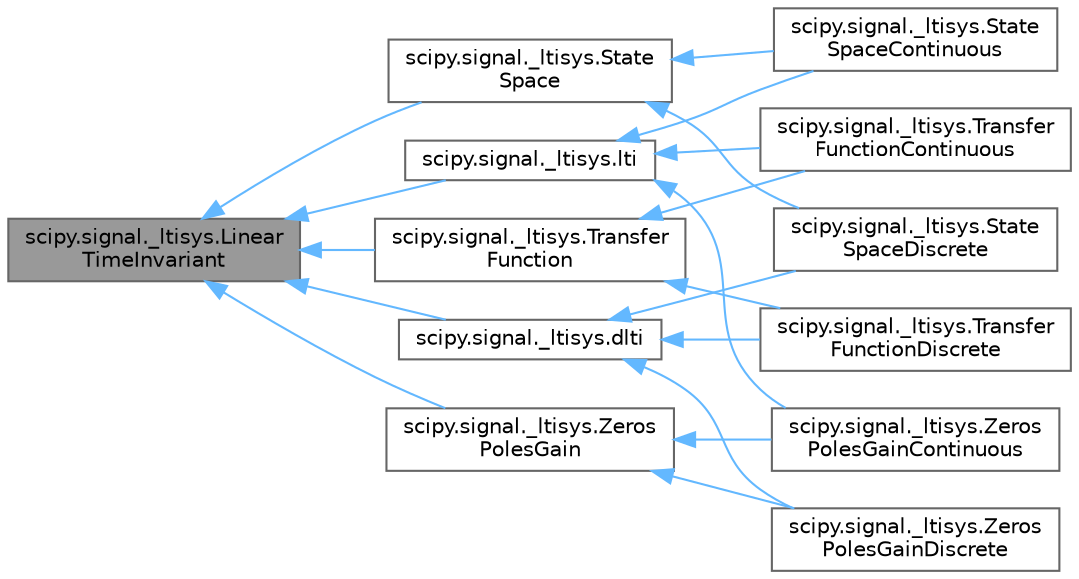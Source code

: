 digraph "scipy.signal._ltisys.LinearTimeInvariant"
{
 // LATEX_PDF_SIZE
  bgcolor="transparent";
  edge [fontname=Helvetica,fontsize=10,labelfontname=Helvetica,labelfontsize=10];
  node [fontname=Helvetica,fontsize=10,shape=box,height=0.2,width=0.4];
  rankdir="LR";
  Node1 [id="Node000001",label="scipy.signal._ltisys.Linear\lTimeInvariant",height=0.2,width=0.4,color="gray40", fillcolor="grey60", style="filled", fontcolor="black",tooltip=" "];
  Node1 -> Node2 [id="edge18_Node000001_Node000002",dir="back",color="steelblue1",style="solid",tooltip=" "];
  Node2 [id="Node000002",label="scipy.signal._ltisys.State\lSpace",height=0.2,width=0.4,color="gray40", fillcolor="white", style="filled",URL="$d8/d40/classscipy_1_1signal_1_1__ltisys_1_1StateSpace.html",tooltip=" "];
  Node2 -> Node3 [id="edge19_Node000002_Node000003",dir="back",color="steelblue1",style="solid",tooltip=" "];
  Node3 [id="Node000003",label="scipy.signal._ltisys.State\lSpaceContinuous",height=0.2,width=0.4,color="gray40", fillcolor="white", style="filled",URL="$de/d69/classscipy_1_1signal_1_1__ltisys_1_1StateSpaceContinuous.html",tooltip=" "];
  Node2 -> Node4 [id="edge20_Node000002_Node000004",dir="back",color="steelblue1",style="solid",tooltip=" "];
  Node4 [id="Node000004",label="scipy.signal._ltisys.State\lSpaceDiscrete",height=0.2,width=0.4,color="gray40", fillcolor="white", style="filled",URL="$df/db3/classscipy_1_1signal_1_1__ltisys_1_1StateSpaceDiscrete.html",tooltip=" "];
  Node1 -> Node5 [id="edge21_Node000001_Node000005",dir="back",color="steelblue1",style="solid",tooltip=" "];
  Node5 [id="Node000005",label="scipy.signal._ltisys.Transfer\lFunction",height=0.2,width=0.4,color="gray40", fillcolor="white", style="filled",URL="$d3/d13/classscipy_1_1signal_1_1__ltisys_1_1TransferFunction.html",tooltip=" "];
  Node5 -> Node6 [id="edge22_Node000005_Node000006",dir="back",color="steelblue1",style="solid",tooltip=" "];
  Node6 [id="Node000006",label="scipy.signal._ltisys.Transfer\lFunctionContinuous",height=0.2,width=0.4,color="gray40", fillcolor="white", style="filled",URL="$dd/d20/classscipy_1_1signal_1_1__ltisys_1_1TransferFunctionContinuous.html",tooltip=" "];
  Node5 -> Node7 [id="edge23_Node000005_Node000007",dir="back",color="steelblue1",style="solid",tooltip=" "];
  Node7 [id="Node000007",label="scipy.signal._ltisys.Transfer\lFunctionDiscrete",height=0.2,width=0.4,color="gray40", fillcolor="white", style="filled",URL="$d5/dbc/classscipy_1_1signal_1_1__ltisys_1_1TransferFunctionDiscrete.html",tooltip=" "];
  Node1 -> Node8 [id="edge24_Node000001_Node000008",dir="back",color="steelblue1",style="solid",tooltip=" "];
  Node8 [id="Node000008",label="scipy.signal._ltisys.Zeros\lPolesGain",height=0.2,width=0.4,color="gray40", fillcolor="white", style="filled",URL="$de/daf/classscipy_1_1signal_1_1__ltisys_1_1ZerosPolesGain.html",tooltip=" "];
  Node8 -> Node9 [id="edge25_Node000008_Node000009",dir="back",color="steelblue1",style="solid",tooltip=" "];
  Node9 [id="Node000009",label="scipy.signal._ltisys.Zeros\lPolesGainContinuous",height=0.2,width=0.4,color="gray40", fillcolor="white", style="filled",URL="$dc/dfd/classscipy_1_1signal_1_1__ltisys_1_1ZerosPolesGainContinuous.html",tooltip=" "];
  Node8 -> Node10 [id="edge26_Node000008_Node000010",dir="back",color="steelblue1",style="solid",tooltip=" "];
  Node10 [id="Node000010",label="scipy.signal._ltisys.Zeros\lPolesGainDiscrete",height=0.2,width=0.4,color="gray40", fillcolor="white", style="filled",URL="$d2/d8a/classscipy_1_1signal_1_1__ltisys_1_1ZerosPolesGainDiscrete.html",tooltip=" "];
  Node1 -> Node11 [id="edge27_Node000001_Node000011",dir="back",color="steelblue1",style="solid",tooltip=" "];
  Node11 [id="Node000011",label="scipy.signal._ltisys.dlti",height=0.2,width=0.4,color="gray40", fillcolor="white", style="filled",URL="$dc/dd6/classscipy_1_1signal_1_1__ltisys_1_1dlti.html",tooltip=" "];
  Node11 -> Node4 [id="edge28_Node000011_Node000004",dir="back",color="steelblue1",style="solid",tooltip=" "];
  Node11 -> Node7 [id="edge29_Node000011_Node000007",dir="back",color="steelblue1",style="solid",tooltip=" "];
  Node11 -> Node10 [id="edge30_Node000011_Node000010",dir="back",color="steelblue1",style="solid",tooltip=" "];
  Node1 -> Node12 [id="edge31_Node000001_Node000012",dir="back",color="steelblue1",style="solid",tooltip=" "];
  Node12 [id="Node000012",label="scipy.signal._ltisys.lti",height=0.2,width=0.4,color="gray40", fillcolor="white", style="filled",URL="$d4/d6e/classscipy_1_1signal_1_1__ltisys_1_1lti.html",tooltip=" "];
  Node12 -> Node3 [id="edge32_Node000012_Node000003",dir="back",color="steelblue1",style="solid",tooltip=" "];
  Node12 -> Node6 [id="edge33_Node000012_Node000006",dir="back",color="steelblue1",style="solid",tooltip=" "];
  Node12 -> Node9 [id="edge34_Node000012_Node000009",dir="back",color="steelblue1",style="solid",tooltip=" "];
}
